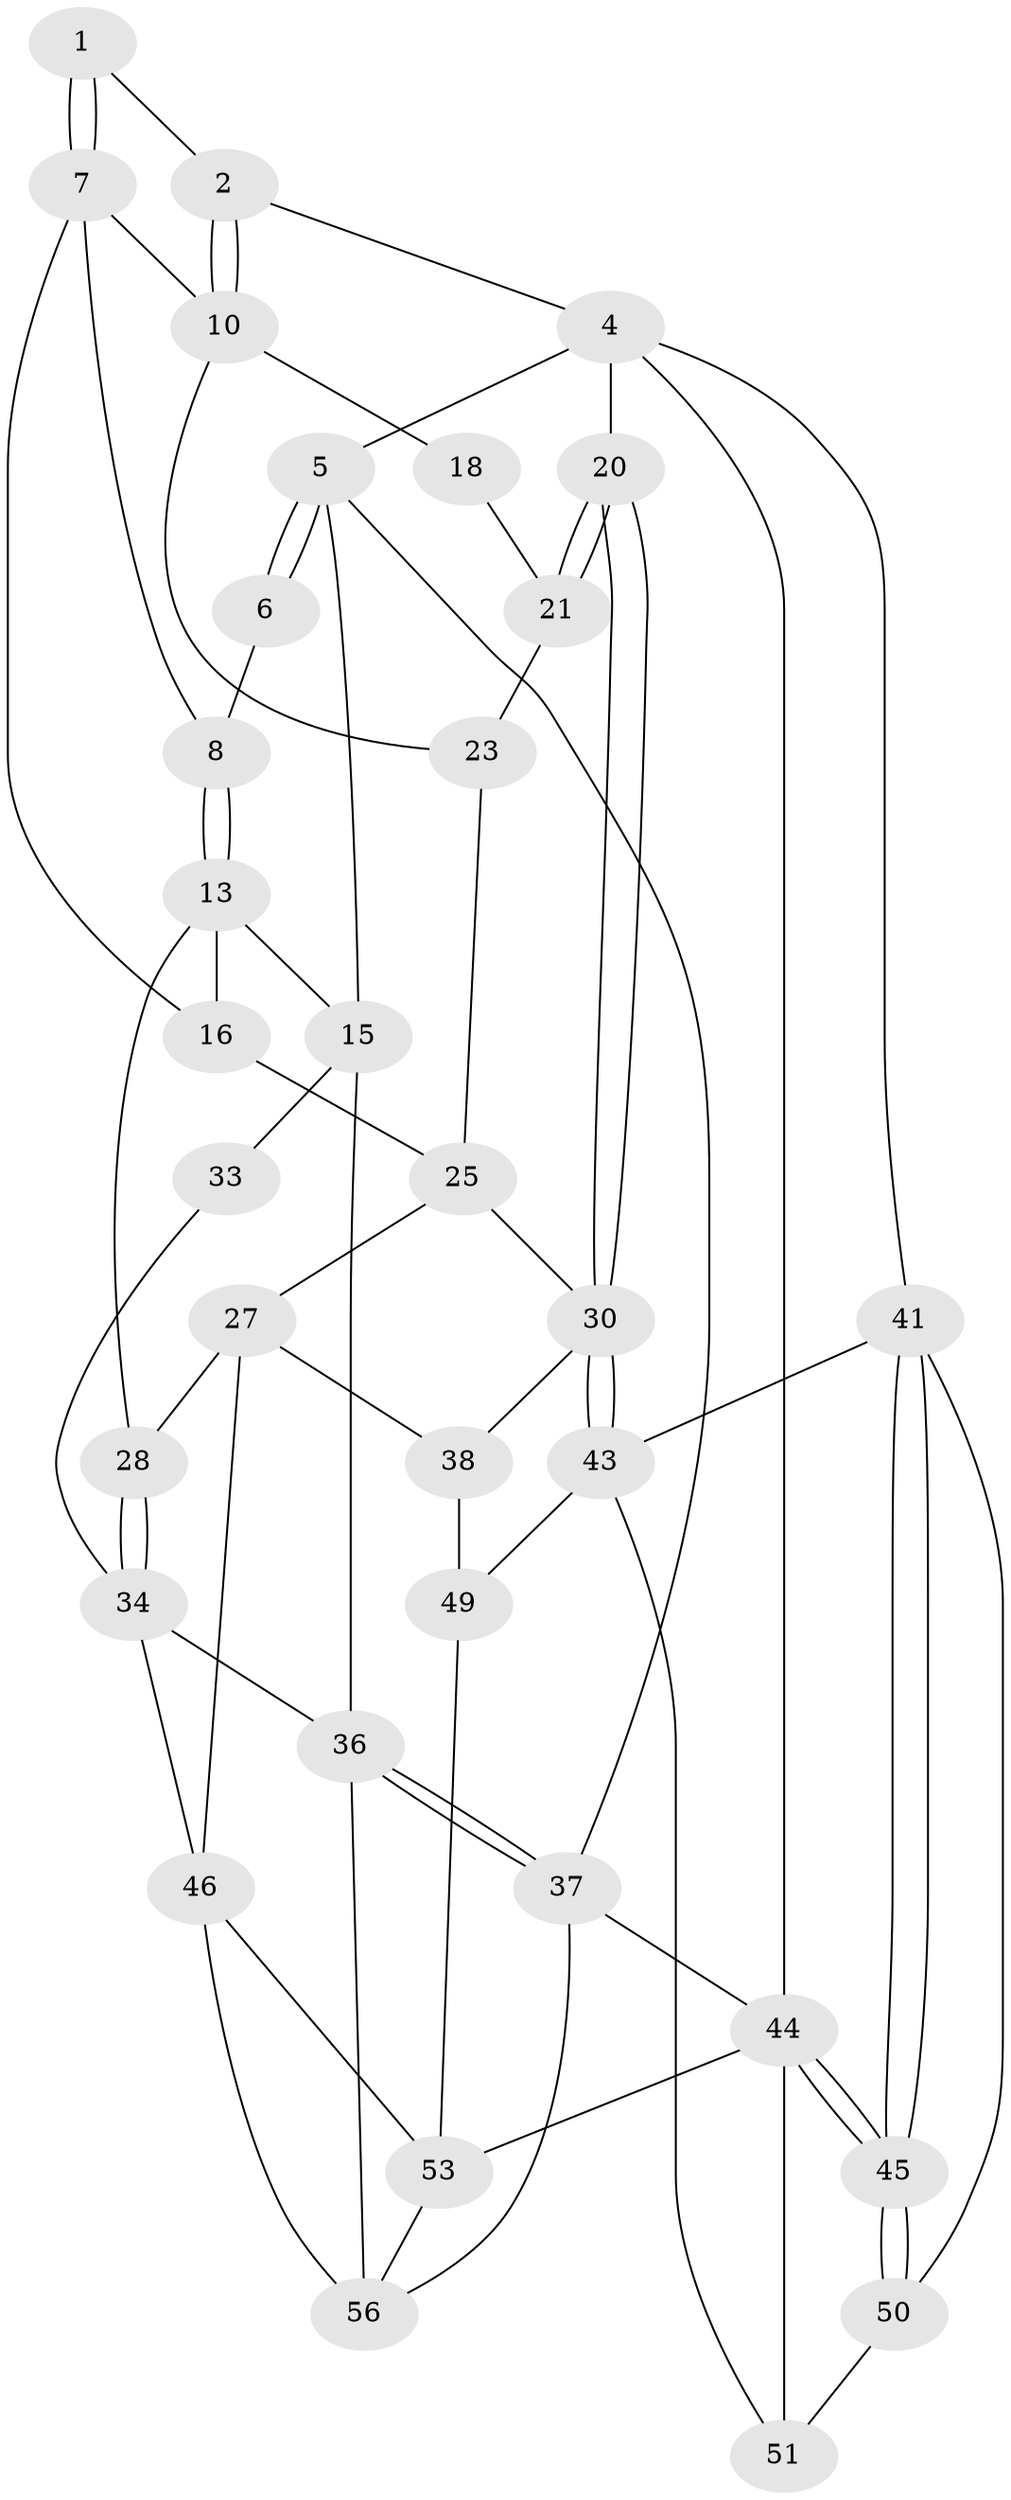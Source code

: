 // Generated by graph-tools (version 1.1) at 2025/52/02/27/25 19:52:41]
// undirected, 34 vertices, 71 edges
graph export_dot {
graph [start="1"]
  node [color=gray90,style=filled];
  1 [pos="+0.271410988557497+0"];
  2 [pos="+0.6677850417776302+0",super="+3"];
  4 [pos="+1+0",super="+19"];
  5 [pos="+0+0",super="+12"];
  6 [pos="+0.13678158598386891+0",super="+9"];
  7 [pos="+0.29022353826246083+0.027866809599232996",super="+11"];
  8 [pos="+0.1858589769968039+0.16211878217577816"];
  10 [pos="+0.5762512998867061+0.17199029832332277",super="+17"];
  13 [pos="+0.17035019124982873+0.3408920912050099",super="+14"];
  15 [pos="+0+0.2951989105230066",super="+32"];
  16 [pos="+0.4704484426803476+0.2287283194835977"];
  18 [pos="+0.8010683718513535+0.16097807883748816"];
  20 [pos="+0.9950695356870255+0.3786066806235105"];
  21 [pos="+0.9200504251537905+0.3605092154038965",super="+22"];
  23 [pos="+0.7047904926689783+0.338883211718162",super="+24"];
  25 [pos="+0.669435745378989+0.4842657900084603",super="+26"];
  27 [pos="+0.3765555561730646+0.5283935478124208",super="+40"];
  28 [pos="+0.2707356944749419+0.48560692675292144",super="+29"];
  30 [pos="+0.7834879368282947+0.5933151015643923",super="+31"];
  33 [pos="+0.1588232572281901+0.46225950420521533"];
  34 [pos="+0.09924094078694917+0.7502477950888802",super="+35"];
  36 [pos="+0+0.7308135075107952",super="+55"];
  37 [pos="+0+1"];
  38 [pos="+0.690110669564384+0.5908885247636743",super="+39"];
  41 [pos="+1+0.41887047092369684",super="+42"];
  43 [pos="+0.8381802667281688+0.645305979339312",super="+48"];
  44 [pos="+1+1",super="+52"];
  45 [pos="+1+0.9721988495153797"];
  46 [pos="+0.20081247290510157+0.7847188180202932",super="+47"];
  49 [pos="+0.7052154521651454+0.831411434924057",super="+54"];
  50 [pos="+1+0.7975724456631307"];
  51 [pos="+0.7988044359460647+0.799466405596481"];
  53 [pos="+0.5477957878481153+1",super="+57"];
  56 [pos="+0.15545525356984335+1",super="+58"];
  1 -- 2;
  1 -- 7;
  1 -- 7;
  2 -- 10;
  2 -- 10;
  2 -- 4;
  4 -- 5;
  4 -- 44;
  4 -- 41;
  4 -- 20;
  5 -- 6 [weight=2];
  5 -- 6;
  5 -- 37;
  5 -- 15;
  6 -- 8;
  7 -- 8;
  7 -- 16;
  7 -- 10;
  8 -- 13;
  8 -- 13;
  10 -- 18;
  10 -- 23;
  13 -- 16;
  13 -- 15;
  13 -- 28;
  15 -- 33;
  15 -- 36;
  16 -- 25;
  18 -- 21;
  20 -- 21;
  20 -- 21;
  20 -- 30;
  20 -- 30;
  21 -- 23 [weight=2];
  23 -- 25;
  25 -- 27;
  25 -- 30;
  27 -- 28;
  27 -- 46;
  27 -- 38;
  28 -- 34;
  28 -- 34;
  30 -- 43;
  30 -- 43;
  30 -- 38;
  33 -- 34;
  34 -- 46;
  34 -- 36;
  36 -- 37;
  36 -- 37;
  36 -- 56;
  37 -- 44;
  37 -- 56;
  38 -- 49 [weight=2];
  41 -- 45;
  41 -- 45;
  41 -- 50;
  41 -- 43;
  43 -- 49;
  43 -- 51;
  44 -- 45;
  44 -- 45;
  44 -- 51;
  44 -- 53;
  45 -- 50;
  45 -- 50;
  46 -- 56;
  46 -- 53;
  49 -- 53;
  50 -- 51;
  53 -- 56;
}
